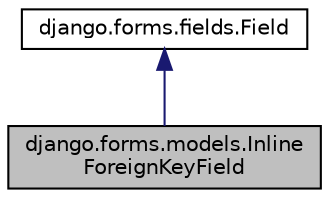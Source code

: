 digraph "django.forms.models.InlineForeignKeyField"
{
 // LATEX_PDF_SIZE
  edge [fontname="Helvetica",fontsize="10",labelfontname="Helvetica",labelfontsize="10"];
  node [fontname="Helvetica",fontsize="10",shape=record];
  Node1 [label="django.forms.models.Inline\lForeignKeyField",height=0.2,width=0.4,color="black", fillcolor="grey75", style="filled", fontcolor="black",tooltip=" "];
  Node2 -> Node1 [dir="back",color="midnightblue",fontsize="10",style="solid",fontname="Helvetica"];
  Node2 [label="django.forms.fields.Field",height=0.2,width=0.4,color="black", fillcolor="white", style="filled",URL="$d2/d0d/classdjango_1_1forms_1_1fields_1_1_field.html",tooltip=" "];
}
